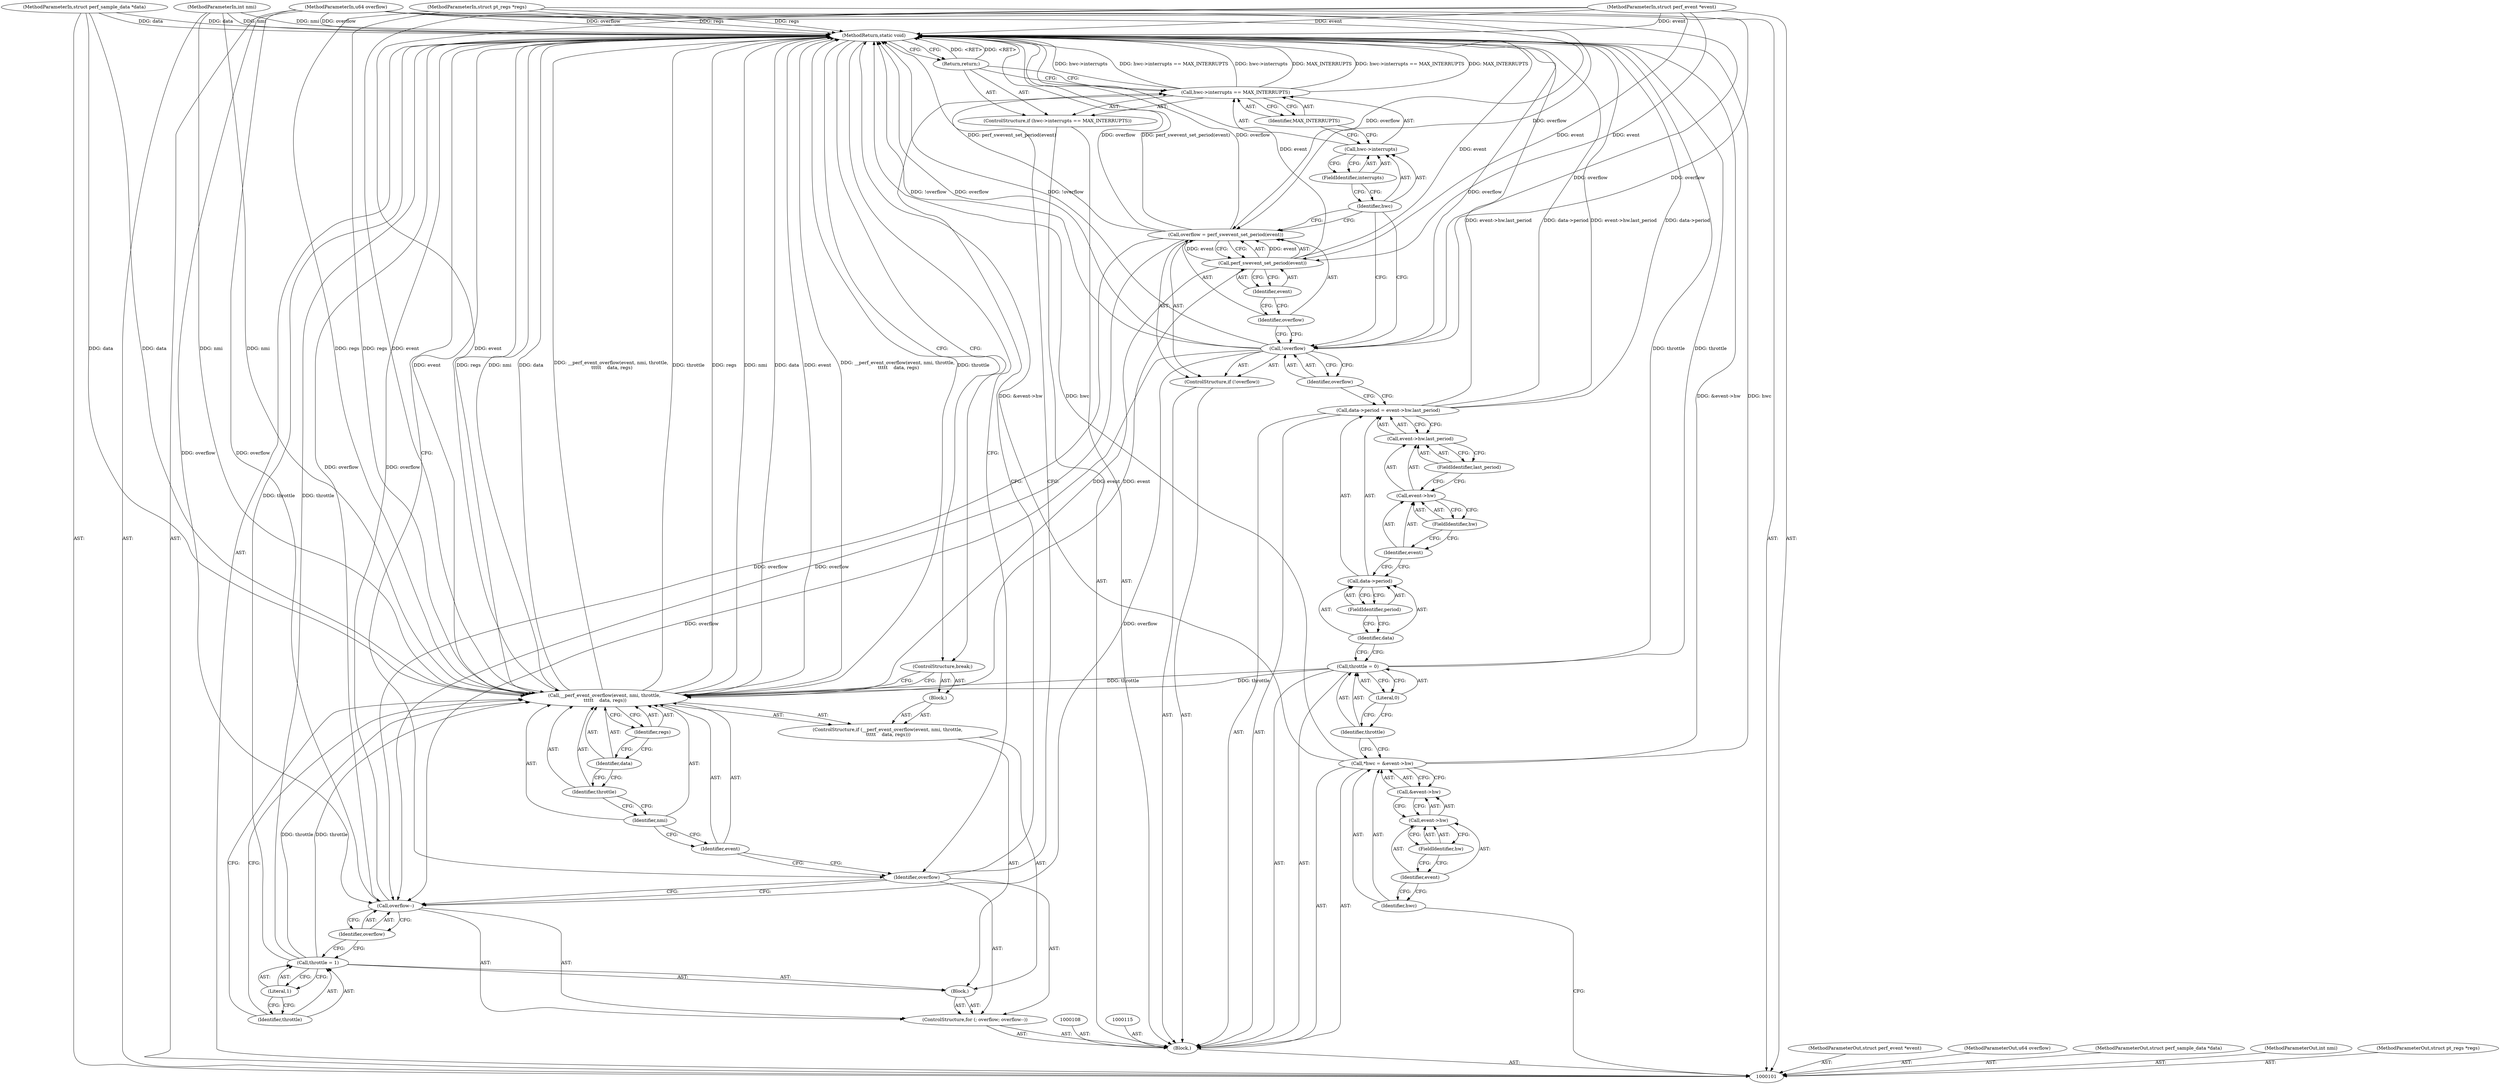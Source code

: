 digraph "1_linux_a8b0ca17b80e92faab46ee7179ba9e99ccb61233_66" {
"1000159" [label="(MethodReturn,static void)"];
"1000102" [label="(MethodParameterIn,struct perf_event *event)"];
"1000214" [label="(MethodParameterOut,struct perf_event *event)"];
"1000103" [label="(MethodParameterIn,u64 overflow)"];
"1000215" [label="(MethodParameterOut,u64 overflow)"];
"1000133" [label="(Call,perf_swevent_set_period(event))"];
"1000131" [label="(Call,overflow = perf_swevent_set_period(event))"];
"1000132" [label="(Identifier,overflow)"];
"1000134" [label="(Identifier,event)"];
"1000135" [label="(ControlStructure,if (hwc->interrupts == MAX_INTERRUPTS))"];
"1000139" [label="(FieldIdentifier,interrupts)"];
"1000140" [label="(Identifier,MAX_INTERRUPTS)"];
"1000136" [label="(Call,hwc->interrupts == MAX_INTERRUPTS)"];
"1000137" [label="(Call,hwc->interrupts)"];
"1000138" [label="(Identifier,hwc)"];
"1000141" [label="(Return,return;)"];
"1000144" [label="(Call,overflow--)"];
"1000145" [label="(Identifier,overflow)"];
"1000142" [label="(ControlStructure,for (; overflow; overflow--))"];
"1000146" [label="(Block,)"];
"1000143" [label="(Identifier,overflow)"];
"1000147" [label="(ControlStructure,if (__perf_event_overflow(event, nmi, throttle,\n \t\t\t\t\t    data, regs)))"];
"1000149" [label="(Identifier,event)"];
"1000150" [label="(Identifier,nmi)"];
"1000151" [label="(Identifier,throttle)"];
"1000148" [label="(Call,__perf_event_overflow(event, nmi, throttle,\n \t\t\t\t\t    data, regs))"];
"1000152" [label="(Identifier,data)"];
"1000153" [label="(Identifier,regs)"];
"1000154" [label="(Block,)"];
"1000105" [label="(MethodParameterIn,struct perf_sample_data *data)"];
"1000217" [label="(MethodParameterOut,struct perf_sample_data *data)"];
"1000104" [label="(MethodParameterIn,int nmi)"];
"1000216" [label="(MethodParameterOut,int nmi)"];
"1000155" [label="(ControlStructure,break;)"];
"1000158" [label="(Literal,1)"];
"1000156" [label="(Call,throttle = 1)"];
"1000157" [label="(Identifier,throttle)"];
"1000106" [label="(MethodParameterIn,struct pt_regs *regs)"];
"1000218" [label="(MethodParameterOut,struct pt_regs *regs)"];
"1000107" [label="(Block,)"];
"1000109" [label="(Call,*hwc = &event->hw)"];
"1000110" [label="(Identifier,hwc)"];
"1000111" [label="(Call,&event->hw)"];
"1000112" [label="(Call,event->hw)"];
"1000113" [label="(Identifier,event)"];
"1000114" [label="(FieldIdentifier,hw)"];
"1000118" [label="(Literal,0)"];
"1000116" [label="(Call,throttle = 0)"];
"1000117" [label="(Identifier,throttle)"];
"1000119" [label="(Call,data->period = event->hw.last_period)"];
"1000120" [label="(Call,data->period)"];
"1000121" [label="(Identifier,data)"];
"1000123" [label="(Call,event->hw.last_period)"];
"1000124" [label="(Call,event->hw)"];
"1000125" [label="(Identifier,event)"];
"1000126" [label="(FieldIdentifier,hw)"];
"1000127" [label="(FieldIdentifier,last_period)"];
"1000122" [label="(FieldIdentifier,period)"];
"1000128" [label="(ControlStructure,if (!overflow))"];
"1000129" [label="(Call,!overflow)"];
"1000130" [label="(Identifier,overflow)"];
"1000159" -> "1000101"  [label="AST: "];
"1000159" -> "1000141"  [label="CFG: "];
"1000159" -> "1000143"  [label="CFG: "];
"1000159" -> "1000155"  [label="CFG: "];
"1000141" -> "1000159"  [label="DDG: <RET>"];
"1000116" -> "1000159"  [label="DDG: throttle"];
"1000129" -> "1000159"  [label="DDG: overflow"];
"1000129" -> "1000159"  [label="DDG: !overflow"];
"1000148" -> "1000159"  [label="DDG: throttle"];
"1000148" -> "1000159"  [label="DDG: regs"];
"1000148" -> "1000159"  [label="DDG: nmi"];
"1000148" -> "1000159"  [label="DDG: data"];
"1000148" -> "1000159"  [label="DDG: event"];
"1000148" -> "1000159"  [label="DDG: __perf_event_overflow(event, nmi, throttle,\n \t\t\t\t\t    data, regs)"];
"1000156" -> "1000159"  [label="DDG: throttle"];
"1000104" -> "1000159"  [label="DDG: nmi"];
"1000105" -> "1000159"  [label="DDG: data"];
"1000119" -> "1000159"  [label="DDG: event->hw.last_period"];
"1000119" -> "1000159"  [label="DDG: data->period"];
"1000131" -> "1000159"  [label="DDG: overflow"];
"1000131" -> "1000159"  [label="DDG: perf_swevent_set_period(event)"];
"1000136" -> "1000159"  [label="DDG: MAX_INTERRUPTS"];
"1000136" -> "1000159"  [label="DDG: hwc->interrupts == MAX_INTERRUPTS"];
"1000136" -> "1000159"  [label="DDG: hwc->interrupts"];
"1000103" -> "1000159"  [label="DDG: overflow"];
"1000133" -> "1000159"  [label="DDG: event"];
"1000102" -> "1000159"  [label="DDG: event"];
"1000109" -> "1000159"  [label="DDG: hwc"];
"1000109" -> "1000159"  [label="DDG: &event->hw"];
"1000144" -> "1000159"  [label="DDG: overflow"];
"1000106" -> "1000159"  [label="DDG: regs"];
"1000102" -> "1000101"  [label="AST: "];
"1000102" -> "1000159"  [label="DDG: event"];
"1000102" -> "1000133"  [label="DDG: event"];
"1000102" -> "1000148"  [label="DDG: event"];
"1000214" -> "1000101"  [label="AST: "];
"1000103" -> "1000101"  [label="AST: "];
"1000103" -> "1000159"  [label="DDG: overflow"];
"1000103" -> "1000129"  [label="DDG: overflow"];
"1000103" -> "1000131"  [label="DDG: overflow"];
"1000103" -> "1000144"  [label="DDG: overflow"];
"1000215" -> "1000101"  [label="AST: "];
"1000133" -> "1000131"  [label="AST: "];
"1000133" -> "1000134"  [label="CFG: "];
"1000134" -> "1000133"  [label="AST: "];
"1000131" -> "1000133"  [label="CFG: "];
"1000133" -> "1000159"  [label="DDG: event"];
"1000133" -> "1000131"  [label="DDG: event"];
"1000102" -> "1000133"  [label="DDG: event"];
"1000133" -> "1000148"  [label="DDG: event"];
"1000131" -> "1000128"  [label="AST: "];
"1000131" -> "1000133"  [label="CFG: "];
"1000132" -> "1000131"  [label="AST: "];
"1000133" -> "1000131"  [label="AST: "];
"1000138" -> "1000131"  [label="CFG: "];
"1000131" -> "1000159"  [label="DDG: overflow"];
"1000131" -> "1000159"  [label="DDG: perf_swevent_set_period(event)"];
"1000133" -> "1000131"  [label="DDG: event"];
"1000103" -> "1000131"  [label="DDG: overflow"];
"1000131" -> "1000144"  [label="DDG: overflow"];
"1000132" -> "1000131"  [label="AST: "];
"1000132" -> "1000129"  [label="CFG: "];
"1000134" -> "1000132"  [label="CFG: "];
"1000134" -> "1000133"  [label="AST: "];
"1000134" -> "1000132"  [label="CFG: "];
"1000133" -> "1000134"  [label="CFG: "];
"1000135" -> "1000107"  [label="AST: "];
"1000136" -> "1000135"  [label="AST: "];
"1000141" -> "1000135"  [label="AST: "];
"1000139" -> "1000137"  [label="AST: "];
"1000139" -> "1000138"  [label="CFG: "];
"1000137" -> "1000139"  [label="CFG: "];
"1000140" -> "1000136"  [label="AST: "];
"1000140" -> "1000137"  [label="CFG: "];
"1000136" -> "1000140"  [label="CFG: "];
"1000136" -> "1000135"  [label="AST: "];
"1000136" -> "1000140"  [label="CFG: "];
"1000137" -> "1000136"  [label="AST: "];
"1000140" -> "1000136"  [label="AST: "];
"1000141" -> "1000136"  [label="CFG: "];
"1000143" -> "1000136"  [label="CFG: "];
"1000136" -> "1000159"  [label="DDG: MAX_INTERRUPTS"];
"1000136" -> "1000159"  [label="DDG: hwc->interrupts == MAX_INTERRUPTS"];
"1000136" -> "1000159"  [label="DDG: hwc->interrupts"];
"1000137" -> "1000136"  [label="AST: "];
"1000137" -> "1000139"  [label="CFG: "];
"1000138" -> "1000137"  [label="AST: "];
"1000139" -> "1000137"  [label="AST: "];
"1000140" -> "1000137"  [label="CFG: "];
"1000138" -> "1000137"  [label="AST: "];
"1000138" -> "1000131"  [label="CFG: "];
"1000138" -> "1000129"  [label="CFG: "];
"1000139" -> "1000138"  [label="CFG: "];
"1000141" -> "1000135"  [label="AST: "];
"1000141" -> "1000136"  [label="CFG: "];
"1000159" -> "1000141"  [label="CFG: "];
"1000141" -> "1000159"  [label="DDG: <RET>"];
"1000144" -> "1000142"  [label="AST: "];
"1000144" -> "1000145"  [label="CFG: "];
"1000145" -> "1000144"  [label="AST: "];
"1000143" -> "1000144"  [label="CFG: "];
"1000144" -> "1000159"  [label="DDG: overflow"];
"1000129" -> "1000144"  [label="DDG: overflow"];
"1000131" -> "1000144"  [label="DDG: overflow"];
"1000103" -> "1000144"  [label="DDG: overflow"];
"1000145" -> "1000144"  [label="AST: "];
"1000145" -> "1000156"  [label="CFG: "];
"1000144" -> "1000145"  [label="CFG: "];
"1000142" -> "1000107"  [label="AST: "];
"1000143" -> "1000142"  [label="AST: "];
"1000144" -> "1000142"  [label="AST: "];
"1000146" -> "1000142"  [label="AST: "];
"1000146" -> "1000142"  [label="AST: "];
"1000147" -> "1000146"  [label="AST: "];
"1000156" -> "1000146"  [label="AST: "];
"1000143" -> "1000142"  [label="AST: "];
"1000143" -> "1000144"  [label="CFG: "];
"1000143" -> "1000136"  [label="CFG: "];
"1000149" -> "1000143"  [label="CFG: "];
"1000159" -> "1000143"  [label="CFG: "];
"1000147" -> "1000146"  [label="AST: "];
"1000148" -> "1000147"  [label="AST: "];
"1000154" -> "1000147"  [label="AST: "];
"1000149" -> "1000148"  [label="AST: "];
"1000149" -> "1000143"  [label="CFG: "];
"1000150" -> "1000149"  [label="CFG: "];
"1000150" -> "1000148"  [label="AST: "];
"1000150" -> "1000149"  [label="CFG: "];
"1000151" -> "1000150"  [label="CFG: "];
"1000151" -> "1000148"  [label="AST: "];
"1000151" -> "1000150"  [label="CFG: "];
"1000152" -> "1000151"  [label="CFG: "];
"1000148" -> "1000147"  [label="AST: "];
"1000148" -> "1000153"  [label="CFG: "];
"1000149" -> "1000148"  [label="AST: "];
"1000150" -> "1000148"  [label="AST: "];
"1000151" -> "1000148"  [label="AST: "];
"1000152" -> "1000148"  [label="AST: "];
"1000153" -> "1000148"  [label="AST: "];
"1000155" -> "1000148"  [label="CFG: "];
"1000157" -> "1000148"  [label="CFG: "];
"1000148" -> "1000159"  [label="DDG: throttle"];
"1000148" -> "1000159"  [label="DDG: regs"];
"1000148" -> "1000159"  [label="DDG: nmi"];
"1000148" -> "1000159"  [label="DDG: data"];
"1000148" -> "1000159"  [label="DDG: event"];
"1000148" -> "1000159"  [label="DDG: __perf_event_overflow(event, nmi, throttle,\n \t\t\t\t\t    data, regs)"];
"1000133" -> "1000148"  [label="DDG: event"];
"1000102" -> "1000148"  [label="DDG: event"];
"1000104" -> "1000148"  [label="DDG: nmi"];
"1000116" -> "1000148"  [label="DDG: throttle"];
"1000156" -> "1000148"  [label="DDG: throttle"];
"1000105" -> "1000148"  [label="DDG: data"];
"1000106" -> "1000148"  [label="DDG: regs"];
"1000152" -> "1000148"  [label="AST: "];
"1000152" -> "1000151"  [label="CFG: "];
"1000153" -> "1000152"  [label="CFG: "];
"1000153" -> "1000148"  [label="AST: "];
"1000153" -> "1000152"  [label="CFG: "];
"1000148" -> "1000153"  [label="CFG: "];
"1000154" -> "1000147"  [label="AST: "];
"1000155" -> "1000154"  [label="AST: "];
"1000105" -> "1000101"  [label="AST: "];
"1000105" -> "1000159"  [label="DDG: data"];
"1000105" -> "1000148"  [label="DDG: data"];
"1000217" -> "1000101"  [label="AST: "];
"1000104" -> "1000101"  [label="AST: "];
"1000104" -> "1000159"  [label="DDG: nmi"];
"1000104" -> "1000148"  [label="DDG: nmi"];
"1000216" -> "1000101"  [label="AST: "];
"1000155" -> "1000154"  [label="AST: "];
"1000155" -> "1000148"  [label="CFG: "];
"1000159" -> "1000155"  [label="CFG: "];
"1000158" -> "1000156"  [label="AST: "];
"1000158" -> "1000157"  [label="CFG: "];
"1000156" -> "1000158"  [label="CFG: "];
"1000156" -> "1000146"  [label="AST: "];
"1000156" -> "1000158"  [label="CFG: "];
"1000157" -> "1000156"  [label="AST: "];
"1000158" -> "1000156"  [label="AST: "];
"1000145" -> "1000156"  [label="CFG: "];
"1000156" -> "1000159"  [label="DDG: throttle"];
"1000156" -> "1000148"  [label="DDG: throttle"];
"1000157" -> "1000156"  [label="AST: "];
"1000157" -> "1000148"  [label="CFG: "];
"1000158" -> "1000157"  [label="CFG: "];
"1000106" -> "1000101"  [label="AST: "];
"1000106" -> "1000159"  [label="DDG: regs"];
"1000106" -> "1000148"  [label="DDG: regs"];
"1000218" -> "1000101"  [label="AST: "];
"1000107" -> "1000101"  [label="AST: "];
"1000108" -> "1000107"  [label="AST: "];
"1000109" -> "1000107"  [label="AST: "];
"1000115" -> "1000107"  [label="AST: "];
"1000116" -> "1000107"  [label="AST: "];
"1000119" -> "1000107"  [label="AST: "];
"1000128" -> "1000107"  [label="AST: "];
"1000135" -> "1000107"  [label="AST: "];
"1000142" -> "1000107"  [label="AST: "];
"1000109" -> "1000107"  [label="AST: "];
"1000109" -> "1000111"  [label="CFG: "];
"1000110" -> "1000109"  [label="AST: "];
"1000111" -> "1000109"  [label="AST: "];
"1000117" -> "1000109"  [label="CFG: "];
"1000109" -> "1000159"  [label="DDG: hwc"];
"1000109" -> "1000159"  [label="DDG: &event->hw"];
"1000110" -> "1000109"  [label="AST: "];
"1000110" -> "1000101"  [label="CFG: "];
"1000113" -> "1000110"  [label="CFG: "];
"1000111" -> "1000109"  [label="AST: "];
"1000111" -> "1000112"  [label="CFG: "];
"1000112" -> "1000111"  [label="AST: "];
"1000109" -> "1000111"  [label="CFG: "];
"1000112" -> "1000111"  [label="AST: "];
"1000112" -> "1000114"  [label="CFG: "];
"1000113" -> "1000112"  [label="AST: "];
"1000114" -> "1000112"  [label="AST: "];
"1000111" -> "1000112"  [label="CFG: "];
"1000113" -> "1000112"  [label="AST: "];
"1000113" -> "1000110"  [label="CFG: "];
"1000114" -> "1000113"  [label="CFG: "];
"1000114" -> "1000112"  [label="AST: "];
"1000114" -> "1000113"  [label="CFG: "];
"1000112" -> "1000114"  [label="CFG: "];
"1000118" -> "1000116"  [label="AST: "];
"1000118" -> "1000117"  [label="CFG: "];
"1000116" -> "1000118"  [label="CFG: "];
"1000116" -> "1000107"  [label="AST: "];
"1000116" -> "1000118"  [label="CFG: "];
"1000117" -> "1000116"  [label="AST: "];
"1000118" -> "1000116"  [label="AST: "];
"1000121" -> "1000116"  [label="CFG: "];
"1000116" -> "1000159"  [label="DDG: throttle"];
"1000116" -> "1000148"  [label="DDG: throttle"];
"1000117" -> "1000116"  [label="AST: "];
"1000117" -> "1000109"  [label="CFG: "];
"1000118" -> "1000117"  [label="CFG: "];
"1000119" -> "1000107"  [label="AST: "];
"1000119" -> "1000123"  [label="CFG: "];
"1000120" -> "1000119"  [label="AST: "];
"1000123" -> "1000119"  [label="AST: "];
"1000130" -> "1000119"  [label="CFG: "];
"1000119" -> "1000159"  [label="DDG: event->hw.last_period"];
"1000119" -> "1000159"  [label="DDG: data->period"];
"1000120" -> "1000119"  [label="AST: "];
"1000120" -> "1000122"  [label="CFG: "];
"1000121" -> "1000120"  [label="AST: "];
"1000122" -> "1000120"  [label="AST: "];
"1000125" -> "1000120"  [label="CFG: "];
"1000121" -> "1000120"  [label="AST: "];
"1000121" -> "1000116"  [label="CFG: "];
"1000122" -> "1000121"  [label="CFG: "];
"1000123" -> "1000119"  [label="AST: "];
"1000123" -> "1000127"  [label="CFG: "];
"1000124" -> "1000123"  [label="AST: "];
"1000127" -> "1000123"  [label="AST: "];
"1000119" -> "1000123"  [label="CFG: "];
"1000124" -> "1000123"  [label="AST: "];
"1000124" -> "1000126"  [label="CFG: "];
"1000125" -> "1000124"  [label="AST: "];
"1000126" -> "1000124"  [label="AST: "];
"1000127" -> "1000124"  [label="CFG: "];
"1000125" -> "1000124"  [label="AST: "];
"1000125" -> "1000120"  [label="CFG: "];
"1000126" -> "1000125"  [label="CFG: "];
"1000126" -> "1000124"  [label="AST: "];
"1000126" -> "1000125"  [label="CFG: "];
"1000124" -> "1000126"  [label="CFG: "];
"1000127" -> "1000123"  [label="AST: "];
"1000127" -> "1000124"  [label="CFG: "];
"1000123" -> "1000127"  [label="CFG: "];
"1000122" -> "1000120"  [label="AST: "];
"1000122" -> "1000121"  [label="CFG: "];
"1000120" -> "1000122"  [label="CFG: "];
"1000128" -> "1000107"  [label="AST: "];
"1000129" -> "1000128"  [label="AST: "];
"1000131" -> "1000128"  [label="AST: "];
"1000129" -> "1000128"  [label="AST: "];
"1000129" -> "1000130"  [label="CFG: "];
"1000130" -> "1000129"  [label="AST: "];
"1000132" -> "1000129"  [label="CFG: "];
"1000138" -> "1000129"  [label="CFG: "];
"1000129" -> "1000159"  [label="DDG: overflow"];
"1000129" -> "1000159"  [label="DDG: !overflow"];
"1000103" -> "1000129"  [label="DDG: overflow"];
"1000129" -> "1000144"  [label="DDG: overflow"];
"1000130" -> "1000129"  [label="AST: "];
"1000130" -> "1000119"  [label="CFG: "];
"1000129" -> "1000130"  [label="CFG: "];
}
